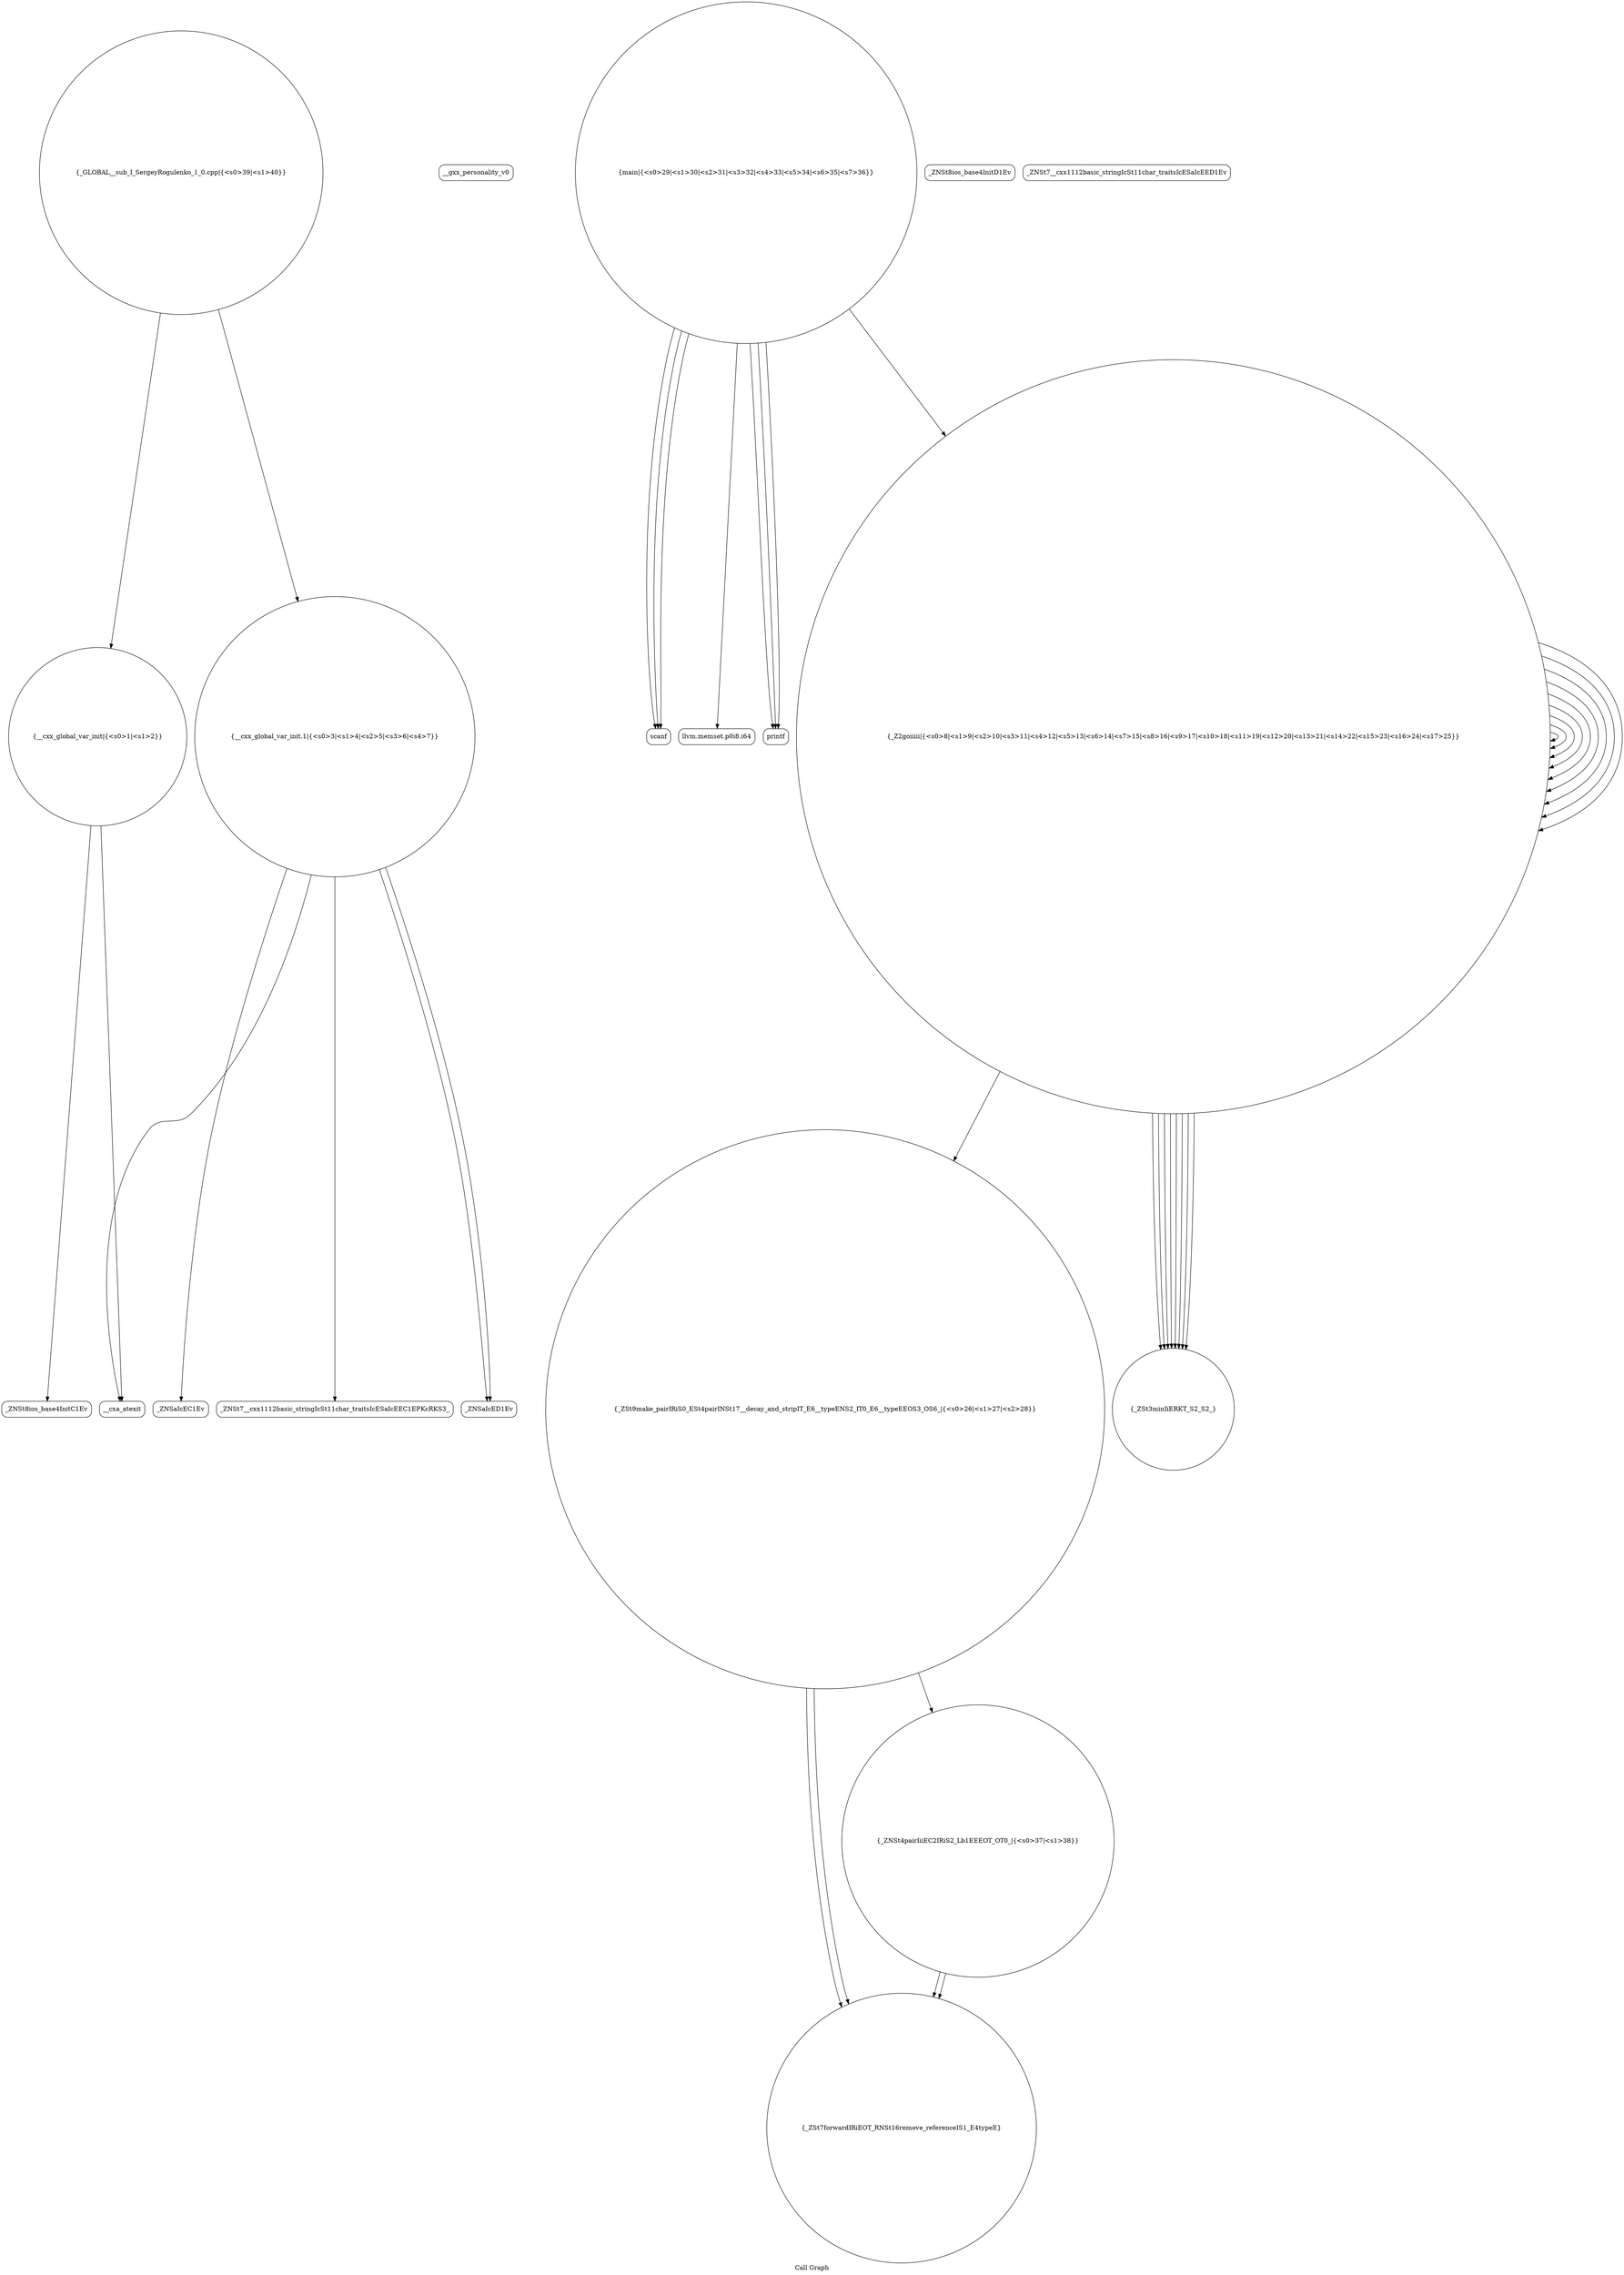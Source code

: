 digraph "Call Graph" {
	label="Call Graph";

	Node0x55d5db06c670 [shape=record,shape=circle,label="{__cxx_global_var_init|{<s0>1|<s1>2}}"];
	Node0x55d5db06c670:s0 -> Node0x55d5db06cb00[color=black];
	Node0x55d5db06c670:s1 -> Node0x55d5db06cc00[color=black];
	Node0x55d5db06ce00 [shape=record,shape=Mrecord,label="{__gxx_personality_v0}"];
	Node0x55d5db06d180 [shape=record,shape=Mrecord,label="{scanf}"];
	Node0x55d5db06cb80 [shape=record,shape=Mrecord,label="{_ZNSt8ios_base4InitD1Ev}"];
	Node0x55d5db06cf00 [shape=record,shape=Mrecord,label="{_ZNSt7__cxx1112basic_stringIcSt11char_traitsIcESaIcEED1Ev}"];
	Node0x55d5db06d280 [shape=record,shape=Mrecord,label="{llvm.memset.p0i8.i64}"];
	Node0x55d5db06cc80 [shape=record,shape=circle,label="{__cxx_global_var_init.1|{<s0>3|<s1>4|<s2>5|<s3>6|<s4>7}}"];
	Node0x55d5db06cc80:s0 -> Node0x55d5db06cd00[color=black];
	Node0x55d5db06cc80:s1 -> Node0x55d5db06cd80[color=black];
	Node0x55d5db06cc80:s2 -> Node0x55d5db06ce80[color=black];
	Node0x55d5db06cc80:s3 -> Node0x55d5db06cc00[color=black];
	Node0x55d5db06cc80:s4 -> Node0x55d5db06ce80[color=black];
	Node0x55d5db06d000 [shape=record,shape=circle,label="{_ZSt9make_pairIRiS0_ESt4pairINSt17__decay_and_stripIT_E6__typeENS2_IT0_E6__typeEEOS3_OS6_|{<s0>26|<s1>27|<s2>28}}"];
	Node0x55d5db06d000:s0 -> Node0x55d5db06d300[color=black];
	Node0x55d5db06d000:s1 -> Node0x55d5db06d300[color=black];
	Node0x55d5db06d000:s2 -> Node0x55d5db06d380[color=black];
	Node0x55d5db06d380 [shape=record,shape=circle,label="{_ZNSt4pairIiiEC2IRiS2_Lb1EEEOT_OT0_|{<s0>37|<s1>38}}"];
	Node0x55d5db06d380:s0 -> Node0x55d5db06d300[color=black];
	Node0x55d5db06d380:s1 -> Node0x55d5db06d300[color=black];
	Node0x55d5db06cd80 [shape=record,shape=Mrecord,label="{_ZNSt7__cxx1112basic_stringIcSt11char_traitsIcESaIcEEC1EPKcRKS3_}"];
	Node0x55d5db06d100 [shape=record,shape=circle,label="{main|{<s0>29|<s1>30|<s2>31|<s3>32|<s4>33|<s5>34|<s6>35|<s7>36}}"];
	Node0x55d5db06d100:s0 -> Node0x55d5db06d180[color=black];
	Node0x55d5db06d100:s1 -> Node0x55d5db06d200[color=black];
	Node0x55d5db06d100:s2 -> Node0x55d5db06d180[color=black];
	Node0x55d5db06d100:s3 -> Node0x55d5db06d180[color=black];
	Node0x55d5db06d100:s4 -> Node0x55d5db06d280[color=black];
	Node0x55d5db06d100:s5 -> Node0x55d5db06cf80[color=black];
	Node0x55d5db06d100:s6 -> Node0x55d5db06d200[color=black];
	Node0x55d5db06d100:s7 -> Node0x55d5db06d200[color=black];
	Node0x55d5db06cb00 [shape=record,shape=Mrecord,label="{_ZNSt8ios_base4InitC1Ev}"];
	Node0x55d5db06ce80 [shape=record,shape=Mrecord,label="{_ZNSaIcED1Ev}"];
	Node0x55d5db06d200 [shape=record,shape=Mrecord,label="{printf}"];
	Node0x55d5db06cc00 [shape=record,shape=Mrecord,label="{__cxa_atexit}"];
	Node0x55d5db06cf80 [shape=record,shape=circle,label="{_Z2goiiiii|{<s0>8|<s1>9|<s2>10|<s3>11|<s4>12|<s5>13|<s6>14|<s7>15|<s8>16|<s9>17|<s10>18|<s11>19|<s12>20|<s13>21|<s14>22|<s15>23|<s16>24|<s17>25}}"];
	Node0x55d5db06cf80:s0 -> Node0x55d5db06d000[color=black];
	Node0x55d5db06cf80:s1 -> Node0x55d5db06cf80[color=black];
	Node0x55d5db06cf80:s2 -> Node0x55d5db06d080[color=black];
	Node0x55d5db06cf80:s3 -> Node0x55d5db06cf80[color=black];
	Node0x55d5db06cf80:s4 -> Node0x55d5db06d080[color=black];
	Node0x55d5db06cf80:s5 -> Node0x55d5db06cf80[color=black];
	Node0x55d5db06cf80:s6 -> Node0x55d5db06d080[color=black];
	Node0x55d5db06cf80:s7 -> Node0x55d5db06cf80[color=black];
	Node0x55d5db06cf80:s8 -> Node0x55d5db06cf80[color=black];
	Node0x55d5db06cf80:s9 -> Node0x55d5db06d080[color=black];
	Node0x55d5db06cf80:s10 -> Node0x55d5db06cf80[color=black];
	Node0x55d5db06cf80:s11 -> Node0x55d5db06d080[color=black];
	Node0x55d5db06cf80:s12 -> Node0x55d5db06cf80[color=black];
	Node0x55d5db06cf80:s13 -> Node0x55d5db06d080[color=black];
	Node0x55d5db06cf80:s14 -> Node0x55d5db06cf80[color=black];
	Node0x55d5db06cf80:s15 -> Node0x55d5db06d080[color=black];
	Node0x55d5db06cf80:s16 -> Node0x55d5db06cf80[color=black];
	Node0x55d5db06cf80:s17 -> Node0x55d5db06d080[color=black];
	Node0x55d5db06d300 [shape=record,shape=circle,label="{_ZSt7forwardIRiEOT_RNSt16remove_referenceIS1_E4typeE}"];
	Node0x55d5db06cd00 [shape=record,shape=Mrecord,label="{_ZNSaIcEC1Ev}"];
	Node0x55d5db06d080 [shape=record,shape=circle,label="{_ZSt3minIiERKT_S2_S2_}"];
	Node0x55d5db06d400 [shape=record,shape=circle,label="{_GLOBAL__sub_I_SergeyRogulenko_1_0.cpp|{<s0>39|<s1>40}}"];
	Node0x55d5db06d400:s0 -> Node0x55d5db06c670[color=black];
	Node0x55d5db06d400:s1 -> Node0x55d5db06cc80[color=black];
}
